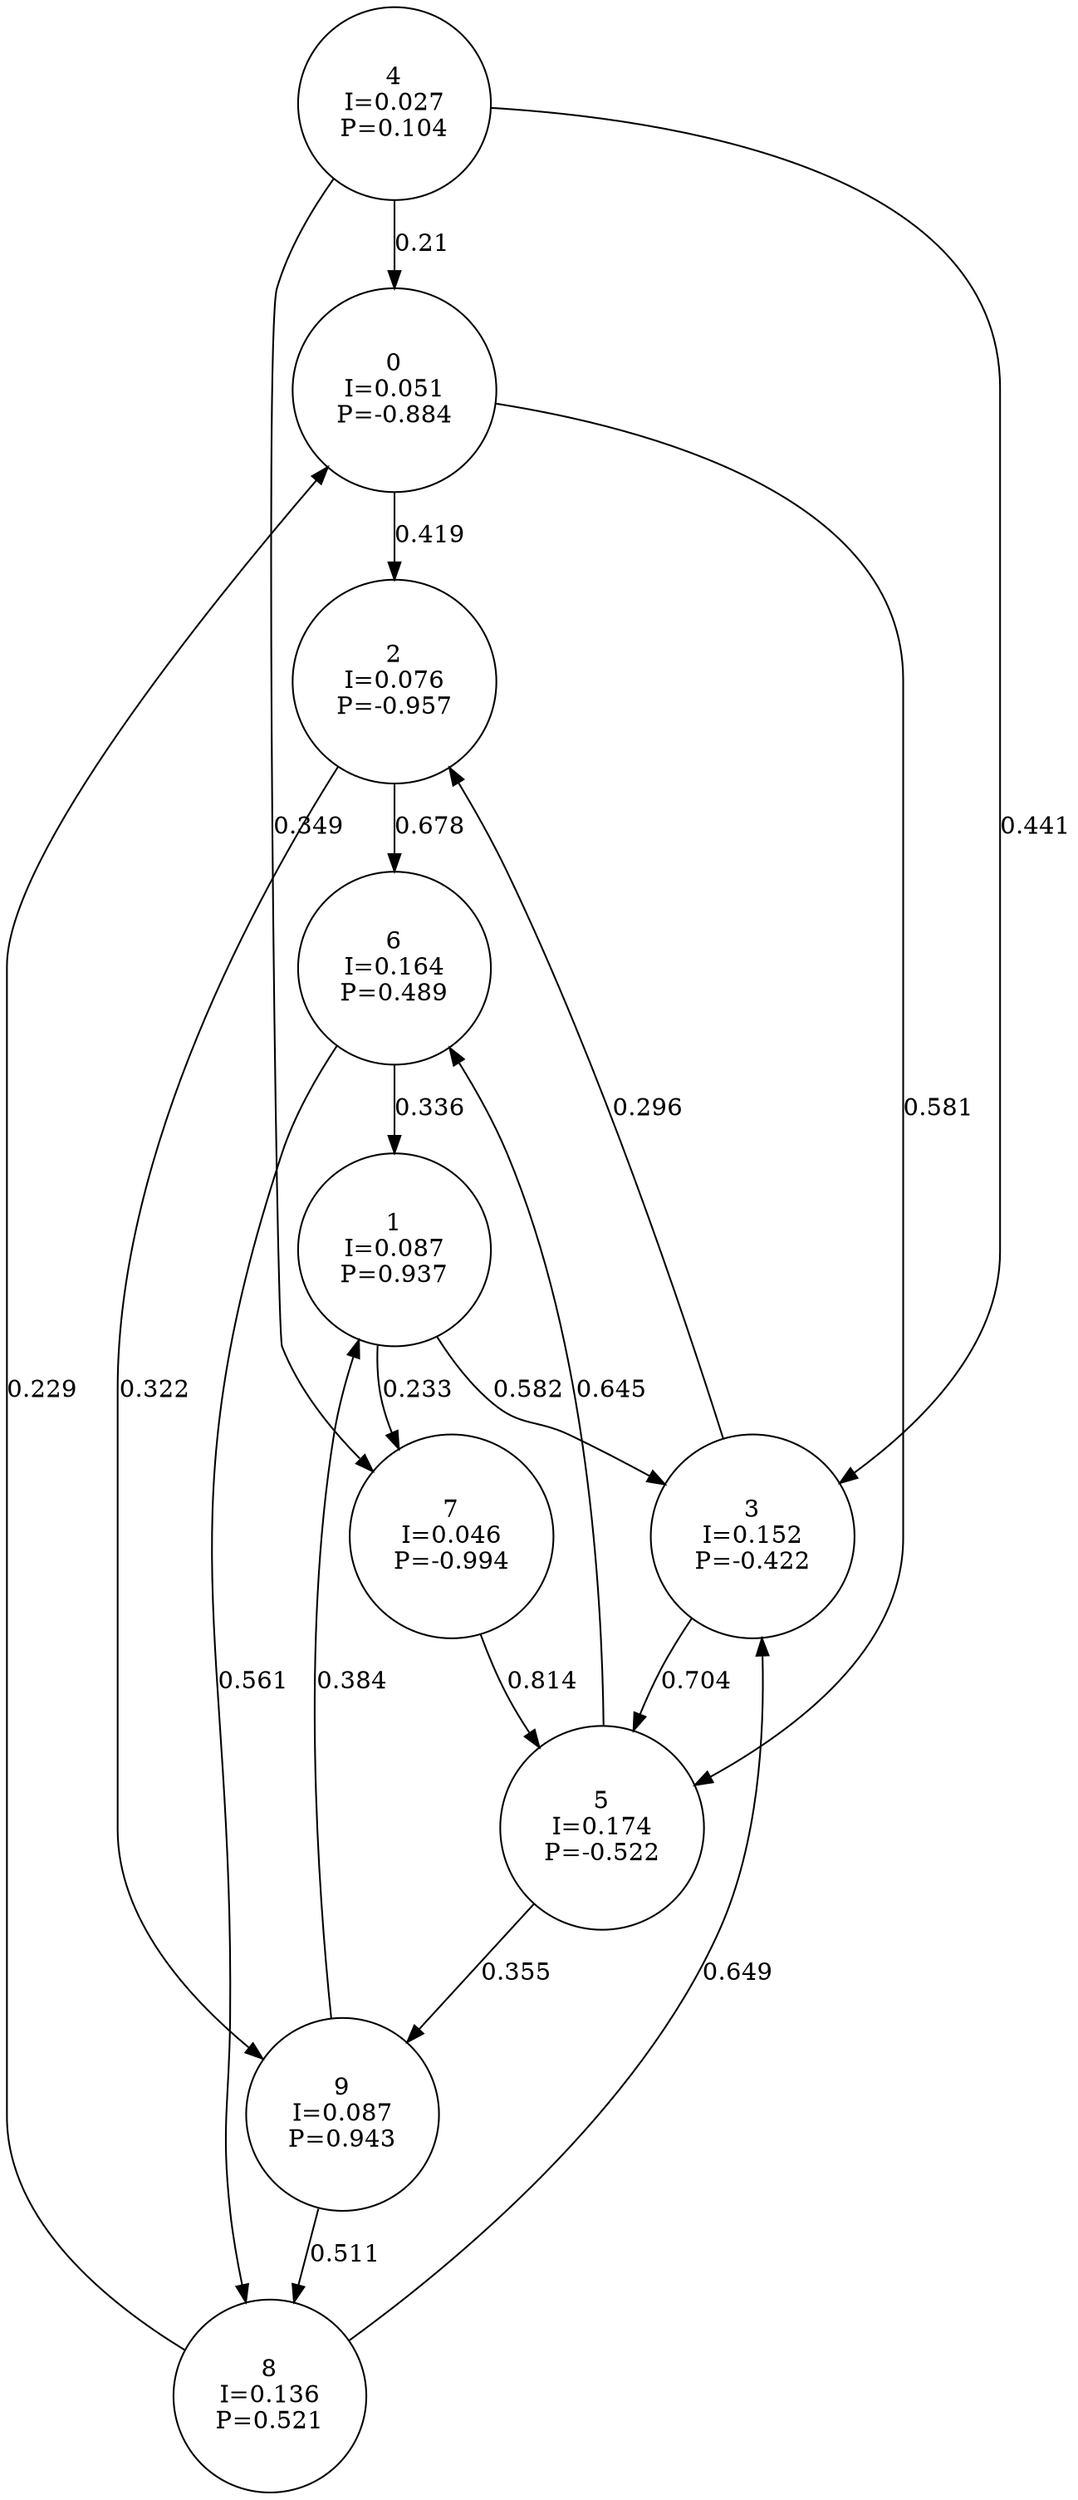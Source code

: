 digraph a {
0 [shape=circle, label="0\nI=0.051\nP=-0.884"];
	0 -> 2 [label="0.419"];
	0 -> 5 [label="0.581"];
1 [shape=circle, label="1\nI=0.087\nP=0.937"];
	1 -> 3 [label="0.582"];
	1 -> 7 [label="0.233"];
2 [shape=circle, label="2\nI=0.076\nP=-0.957"];
	2 -> 6 [label="0.678"];
	2 -> 9 [label="0.322"];
3 [shape=circle, label="3\nI=0.152\nP=-0.422"];
	3 -> 2 [label="0.296"];
	3 -> 5 [label="0.704"];
4 [shape=circle, label="4\nI=0.027\nP=0.104"];
	4 -> 0 [label="0.21"];
	4 -> 3 [label="0.441"];
	4 -> 7 [label="0.349"];
5 [shape=circle, label="5\nI=0.174\nP=-0.522"];
	5 -> 6 [label="0.645"];
	5 -> 9 [label="0.355"];
6 [shape=circle, label="6\nI=0.164\nP=0.489"];
	6 -> 1 [label="0.336"];
	6 -> 8 [label="0.561"];
7 [shape=circle, label="7\nI=0.046\nP=-0.994"];
	7 -> 5 [label="0.814"];
8 [shape=circle, label="8\nI=0.136\nP=0.521"];
	8 -> 0 [label="0.229"];
	8 -> 3 [label="0.649"];
9 [shape=circle, label="9\nI=0.087\nP=0.943"];
	9 -> 1 [label="0.384"];
	9 -> 8 [label="0.511"];
}